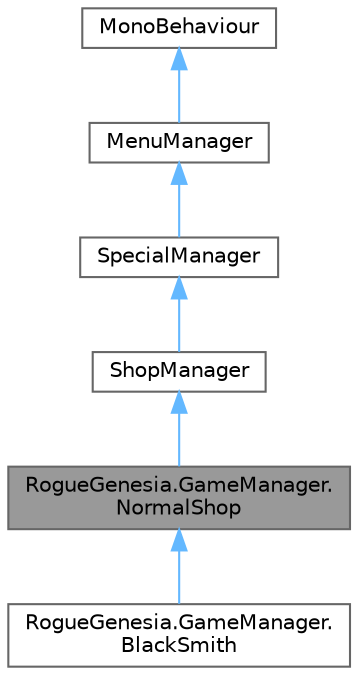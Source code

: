 digraph "RogueGenesia.GameManager.NormalShop"
{
 // LATEX_PDF_SIZE
  bgcolor="transparent";
  edge [fontname=Helvetica,fontsize=10,labelfontname=Helvetica,labelfontsize=10];
  node [fontname=Helvetica,fontsize=10,shape=box,height=0.2,width=0.4];
  Node1 [label="RogueGenesia.GameManager.\lNormalShop",height=0.2,width=0.4,color="gray40", fillcolor="grey60", style="filled", fontcolor="black",tooltip=" "];
  Node2 -> Node1 [dir="back",color="steelblue1",style="solid"];
  Node2 [label="ShopManager",height=0.2,width=0.4,color="gray40", fillcolor="white", style="filled",URL="$class_rogue_genesia_1_1_game_manager_1_1_shop_manager.html",tooltip=" "];
  Node3 -> Node2 [dir="back",color="steelblue1",style="solid"];
  Node3 [label="SpecialManager",height=0.2,width=0.4,color="gray40", fillcolor="white", style="filled",URL="$class_rogue_genesia_1_1_game_manager_1_1_special_manager.html",tooltip=" "];
  Node4 -> Node3 [dir="back",color="steelblue1",style="solid"];
  Node4 [label="MenuManager",height=0.2,width=0.4,color="gray40", fillcolor="white", style="filled",URL="$class_rogue_genesia_1_1_u_i_1_1_menu_manager.html",tooltip=" "];
  Node5 -> Node4 [dir="back",color="steelblue1",style="solid"];
  Node5 [label="MonoBehaviour",height=0.2,width=0.4,color="gray40", fillcolor="white", style="filled",tooltip=" "];
  Node1 -> Node6 [dir="back",color="steelblue1",style="solid"];
  Node6 [label="RogueGenesia.GameManager.\lBlackSmith",height=0.2,width=0.4,color="gray40", fillcolor="white", style="filled",URL="$class_rogue_genesia_1_1_game_manager_1_1_black_smith.html",tooltip=" "];
}
